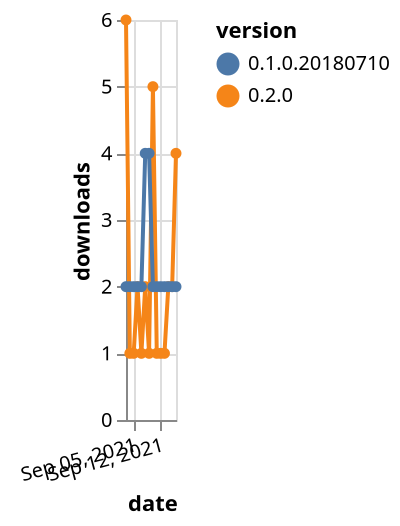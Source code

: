 {"$schema": "https://vega.github.io/schema/vega-lite/v5.json", "description": "A simple bar chart with embedded data.", "data": {"values": [{"date": "2021-09-03", "total": 905, "delta": 6, "version": "0.2.0"}, {"date": "2021-09-04", "total": 906, "delta": 1, "version": "0.2.0"}, {"date": "2021-09-05", "total": 907, "delta": 1, "version": "0.2.0"}, {"date": "2021-09-06", "total": 909, "delta": 2, "version": "0.2.0"}, {"date": "2021-09-07", "total": 910, "delta": 1, "version": "0.2.0"}, {"date": "2021-09-08", "total": 912, "delta": 2, "version": "0.2.0"}, {"date": "2021-09-09", "total": 913, "delta": 1, "version": "0.2.0"}, {"date": "2021-09-10", "total": 918, "delta": 5, "version": "0.2.0"}, {"date": "2021-09-11", "total": 919, "delta": 1, "version": "0.2.0"}, {"date": "2021-09-12", "total": 920, "delta": 1, "version": "0.2.0"}, {"date": "2021-09-13", "total": 921, "delta": 1, "version": "0.2.0"}, {"date": "2021-09-14", "total": 923, "delta": 2, "version": "0.2.0"}, {"date": "2021-09-15", "total": 925, "delta": 2, "version": "0.2.0"}, {"date": "2021-09-16", "total": 929, "delta": 4, "version": "0.2.0"}, {"date": "2021-09-03", "total": 2640, "delta": 2, "version": "0.1.0.20180710"}, {"date": "2021-09-04", "total": 2642, "delta": 2, "version": "0.1.0.20180710"}, {"date": "2021-09-05", "total": 2644, "delta": 2, "version": "0.1.0.20180710"}, {"date": "2021-09-06", "total": 2646, "delta": 2, "version": "0.1.0.20180710"}, {"date": "2021-09-07", "total": 2648, "delta": 2, "version": "0.1.0.20180710"}, {"date": "2021-09-08", "total": 2652, "delta": 4, "version": "0.1.0.20180710"}, {"date": "2021-09-09", "total": 2656, "delta": 4, "version": "0.1.0.20180710"}, {"date": "2021-09-10", "total": 2658, "delta": 2, "version": "0.1.0.20180710"}, {"date": "2021-09-11", "total": 2660, "delta": 2, "version": "0.1.0.20180710"}, {"date": "2021-09-12", "total": 2662, "delta": 2, "version": "0.1.0.20180710"}, {"date": "2021-09-13", "total": 2664, "delta": 2, "version": "0.1.0.20180710"}, {"date": "2021-09-14", "total": 2666, "delta": 2, "version": "0.1.0.20180710"}, {"date": "2021-09-15", "total": 2668, "delta": 2, "version": "0.1.0.20180710"}, {"date": "2021-09-16", "total": 2670, "delta": 2, "version": "0.1.0.20180710"}]}, "width": "container", "mark": {"type": "line", "point": {"filled": true}}, "encoding": {"x": {"field": "date", "type": "temporal", "timeUnit": "yearmonthdate", "title": "date", "axis": {"labelAngle": -15}}, "y": {"field": "delta", "type": "quantitative", "title": "downloads"}, "color": {"field": "version", "type": "nominal"}, "tooltip": {"field": "delta"}}}